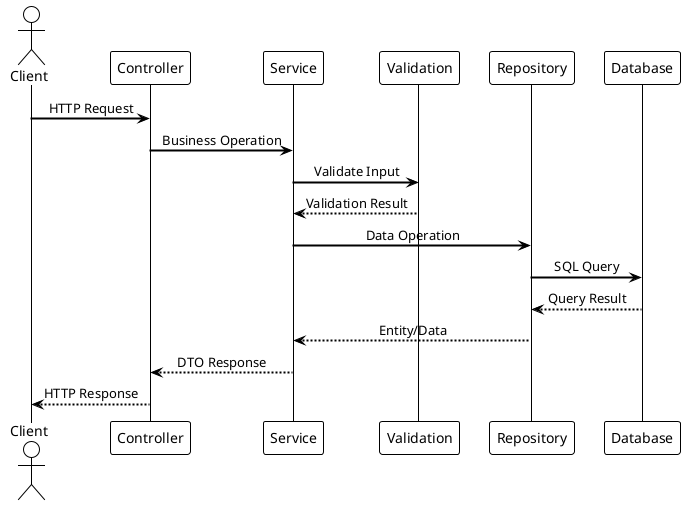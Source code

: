 @startuml Data Flow Architecture
!theme plain
skinparam backgroundColor #FFFFFF
skinparam sequenceArrowThickness 2
skinparam sequenceMessageAlign center

actor Client
participant Controller
participant Service
participant Validation
participant Repository
participant Database

Client -> Controller: HTTP Request
Controller -> Service: Business Operation
Service -> Validation: Validate Input
Validation --> Service: Validation Result
Service -> Repository: Data Operation
Repository -> Database: SQL Query
Database --> Repository: Query Result
Repository --> Service: Entity/Data
Service --> Controller: DTO Response
Controller --> Client: HTTP Response

@enduml 